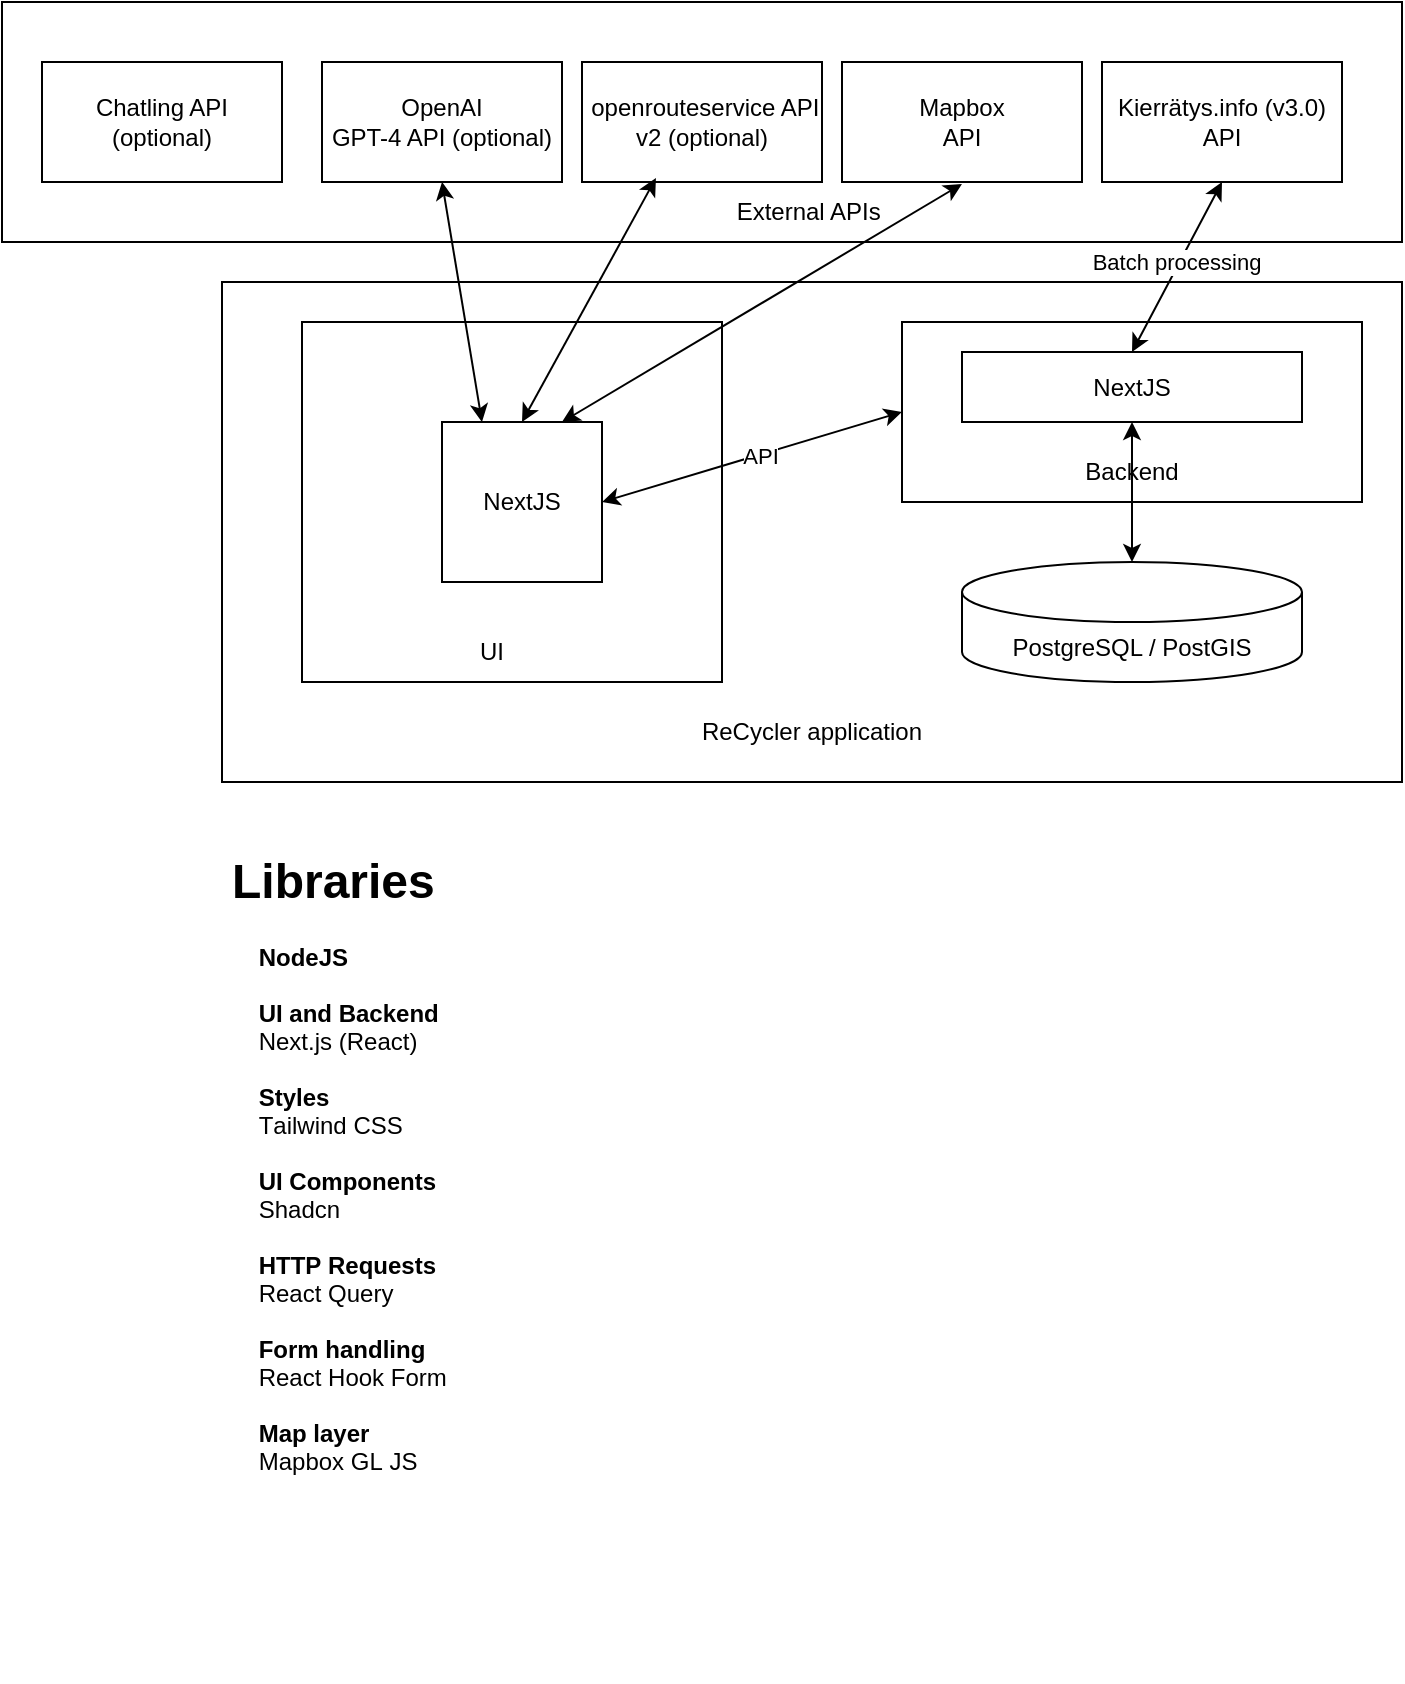 <mxfile version="26.0.16">
  <diagram name="High-level architecture" id="9zcz33UXx225ZlQHVHOC">
    <mxGraphModel dx="1413" dy="994" grid="1" gridSize="10" guides="1" tooltips="1" connect="1" arrows="1" fold="1" page="1" pageScale="1" pageWidth="827" pageHeight="1169" math="0" shadow="0">
      <root>
        <mxCell id="0" />
        <mxCell id="1" parent="0" />
        <mxCell id="fm4_85k55z0bOuFMnIiU-6" value="" style="rounded=0;whiteSpace=wrap;html=1;align=center;" parent="1" vertex="1">
          <mxGeometry x="130" y="260" width="590" height="250" as="geometry" />
        </mxCell>
        <mxCell id="fm4_85k55z0bOuFMnIiU-30" value="" style="rounded=0;whiteSpace=wrap;html=1;" parent="1" vertex="1">
          <mxGeometry x="470" y="280" width="230" height="90" as="geometry" />
        </mxCell>
        <mxCell id="fm4_85k55z0bOuFMnIiU-1" value="" style="rounded=0;whiteSpace=wrap;html=1;align=center;" parent="1" vertex="1">
          <mxGeometry x="20" y="120" width="700" height="120" as="geometry" />
        </mxCell>
        <mxCell id="fm4_85k55z0bOuFMnIiU-2" value="OpenAI&lt;br&gt;GPT-4 API (optional)" style="rounded=0;whiteSpace=wrap;html=1;align=center;" parent="1" vertex="1">
          <mxGeometry x="180" y="150" width="120" height="60" as="geometry" />
        </mxCell>
        <mxCell id="fm4_85k55z0bOuFMnIiU-3" value="&amp;nbsp;openrouteservice API v2 (optional)" style="rounded=0;whiteSpace=wrap;html=1;align=center;" parent="1" vertex="1">
          <mxGeometry x="310" y="150" width="120" height="60" as="geometry" />
        </mxCell>
        <mxCell id="fm4_85k55z0bOuFMnIiU-4" value="Kierrätys.info (v3.0) API" style="rounded=0;whiteSpace=wrap;html=1;align=center;" parent="1" vertex="1">
          <mxGeometry x="570" y="150" width="120" height="60" as="geometry" />
        </mxCell>
        <mxCell id="fm4_85k55z0bOuFMnIiU-5" value="Mapbox&lt;br&gt;API" style="rounded=0;whiteSpace=wrap;html=1;align=center;" parent="1" vertex="1">
          <mxGeometry x="440" y="150" width="120" height="60" as="geometry" />
        </mxCell>
        <mxCell id="fm4_85k55z0bOuFMnIiU-7" value="External APIs&amp;nbsp;" style="text;html=1;strokeColor=none;fillColor=none;align=center;verticalAlign=middle;whiteSpace=wrap;rounded=0;" parent="1" vertex="1">
          <mxGeometry x="340" y="210" width="170" height="30" as="geometry" />
        </mxCell>
        <mxCell id="fm4_85k55z0bOuFMnIiU-8" value="ReCycler application" style="text;html=1;strokeColor=none;fillColor=none;align=center;verticalAlign=middle;whiteSpace=wrap;rounded=0;" parent="1" vertex="1">
          <mxGeometry x="340" y="470" width="170" height="30" as="geometry" />
        </mxCell>
        <mxCell id="fm4_85k55z0bOuFMnIiU-13" value="" style="rounded=0;whiteSpace=wrap;html=1;align=center;" parent="1" vertex="1">
          <mxGeometry x="170" y="280" width="210" height="180" as="geometry" />
        </mxCell>
        <mxCell id="fm4_85k55z0bOuFMnIiU-9" value="PostgreSQL / PostGIS" style="shape=cylinder3;whiteSpace=wrap;html=1;boundedLbl=1;backgroundOutline=1;size=15;align=center;" parent="1" vertex="1">
          <mxGeometry x="500" y="400" width="170" height="60" as="geometry" />
        </mxCell>
        <mxCell id="fm4_85k55z0bOuFMnIiU-11" value="NextJS" style="whiteSpace=wrap;html=1;aspect=fixed;align=center;" parent="1" vertex="1">
          <mxGeometry x="240" y="330" width="80" height="80" as="geometry" />
        </mxCell>
        <mxCell id="fm4_85k55z0bOuFMnIiU-14" value="NextJS" style="rounded=0;whiteSpace=wrap;html=1;align=center;" parent="1" vertex="1">
          <mxGeometry x="500" y="295" width="170" height="35" as="geometry" />
        </mxCell>
        <mxCell id="fm4_85k55z0bOuFMnIiU-16" value="" style="endArrow=classic;startArrow=classic;html=1;rounded=0;entryX=0.5;entryY=1;entryDx=0;entryDy=0;exitX=0.25;exitY=0;exitDx=0;exitDy=0;align=center;" parent="1" source="fm4_85k55z0bOuFMnIiU-11" target="fm4_85k55z0bOuFMnIiU-2" edge="1">
          <mxGeometry width="50" height="50" relative="1" as="geometry">
            <mxPoint x="390" y="420" as="sourcePoint" />
            <mxPoint x="440" y="370" as="targetPoint" />
          </mxGeometry>
        </mxCell>
        <mxCell id="fm4_85k55z0bOuFMnIiU-17" value="" style="endArrow=classic;startArrow=classic;html=1;rounded=0;entryX=0.041;entryY=-0.067;entryDx=0;entryDy=0;exitX=0.5;exitY=0;exitDx=0;exitDy=0;entryPerimeter=0;align=center;" parent="1" source="fm4_85k55z0bOuFMnIiU-11" target="fm4_85k55z0bOuFMnIiU-7" edge="1">
          <mxGeometry width="50" height="50" relative="1" as="geometry">
            <mxPoint x="390" y="420" as="sourcePoint" />
            <mxPoint x="440" y="370" as="targetPoint" />
          </mxGeometry>
        </mxCell>
        <mxCell id="fm4_85k55z0bOuFMnIiU-18" value="" style="endArrow=classic;startArrow=classic;html=1;rounded=0;entryX=0.941;entryY=0.033;entryDx=0;entryDy=0;entryPerimeter=0;exitX=0.75;exitY=0;exitDx=0;exitDy=0;align=center;" parent="1" source="fm4_85k55z0bOuFMnIiU-11" target="fm4_85k55z0bOuFMnIiU-7" edge="1">
          <mxGeometry width="50" height="50" relative="1" as="geometry">
            <mxPoint x="350" y="350" as="sourcePoint" />
            <mxPoint x="440" y="370" as="targetPoint" />
          </mxGeometry>
        </mxCell>
        <mxCell id="fm4_85k55z0bOuFMnIiU-21" value="" style="endArrow=classic;startArrow=classic;html=1;rounded=0;entryX=0.5;entryY=1;entryDx=0;entryDy=0;exitX=0.5;exitY=0;exitDx=0;exitDy=0;align=center;" parent="1" source="fm4_85k55z0bOuFMnIiU-14" target="fm4_85k55z0bOuFMnIiU-4" edge="1">
          <mxGeometry width="50" height="50" relative="1" as="geometry">
            <mxPoint x="400" y="360" as="sourcePoint" />
            <mxPoint x="450" y="310" as="targetPoint" />
          </mxGeometry>
        </mxCell>
        <mxCell id="fm4_85k55z0bOuFMnIiU-34" value="Batch processing" style="edgeLabel;html=1;align=center;verticalAlign=middle;resizable=0;points=[];" parent="fm4_85k55z0bOuFMnIiU-21" vertex="1" connectable="0">
          <mxGeometry x="-0.014" relative="1" as="geometry">
            <mxPoint y="-3" as="offset" />
          </mxGeometry>
        </mxCell>
        <mxCell id="fm4_85k55z0bOuFMnIiU-22" value="" style="endArrow=classic;startArrow=classic;html=1;rounded=0;entryX=0.5;entryY=1;entryDx=0;entryDy=0;exitX=0.5;exitY=0;exitDx=0;exitDy=0;exitPerimeter=0;align=center;" parent="1" source="fm4_85k55z0bOuFMnIiU-9" target="fm4_85k55z0bOuFMnIiU-14" edge="1">
          <mxGeometry width="50" height="50" relative="1" as="geometry">
            <mxPoint x="400" y="350" as="sourcePoint" />
            <mxPoint x="450" y="300" as="targetPoint" />
          </mxGeometry>
        </mxCell>
        <mxCell id="fm4_85k55z0bOuFMnIiU-24" value="UI" style="text;html=1;strokeColor=none;fillColor=none;align=center;verticalAlign=middle;whiteSpace=wrap;rounded=0;" parent="1" vertex="1">
          <mxGeometry x="180" y="430" width="170" height="30" as="geometry" />
        </mxCell>
        <mxCell id="fm4_85k55z0bOuFMnIiU-25" value="" style="endArrow=classic;startArrow=classic;html=1;rounded=0;exitX=1;exitY=0.5;exitDx=0;exitDy=0;entryX=0;entryY=0.5;entryDx=0;entryDy=0;" parent="1" source="fm4_85k55z0bOuFMnIiU-11" target="fm4_85k55z0bOuFMnIiU-30" edge="1">
          <mxGeometry width="50" height="50" relative="1" as="geometry">
            <mxPoint x="400" y="350" as="sourcePoint" />
            <mxPoint x="450" y="300" as="targetPoint" />
          </mxGeometry>
        </mxCell>
        <mxCell id="fm4_85k55z0bOuFMnIiU-33" value="API" style="edgeLabel;html=1;align=center;verticalAlign=middle;resizable=0;points=[];" parent="fm4_85k55z0bOuFMnIiU-25" vertex="1" connectable="0">
          <mxGeometry x="0.054" relative="1" as="geometry">
            <mxPoint as="offset" />
          </mxGeometry>
        </mxCell>
        <mxCell id="fm4_85k55z0bOuFMnIiU-31" value="Backend" style="text;html=1;strokeColor=none;fillColor=none;align=center;verticalAlign=middle;whiteSpace=wrap;rounded=0;" parent="1" vertex="1">
          <mxGeometry x="500" y="340" width="170" height="30" as="geometry" />
        </mxCell>
        <mxCell id="CHO3YG6BR_KFlLe8QAzr-1" value="&lt;h1&gt;Libraries&lt;/h1&gt;&lt;p style=&quot;margin: 0px; font-style: normal; font-variant-caps: normal; font-stretch: normal; line-height: normal; font-size-adjust: none; font-kerning: auto; font-variant-alternates: normal; font-variant-ligatures: normal; font-variant-numeric: normal; font-variant-east-asian: normal; font-variant-position: normal; font-feature-settings: normal; font-optical-sizing: auto; font-variation-settings: normal;&quot;&gt;&lt;span style=&quot;font-kerning: none&quot;&gt;&lt;b&gt;&lt;span style=&quot;&quot;&gt;&amp;nbsp;&amp;nbsp;&amp;nbsp;&amp;nbsp;&lt;/span&gt;NodeJS&lt;/b&gt;&lt;/span&gt;&lt;/p&gt;&lt;p style=&quot;margin: 0px; font-style: normal; font-variant-caps: normal; font-stretch: normal; line-height: normal; font-size-adjust: none; font-kerning: auto; font-variant-alternates: normal; font-variant-ligatures: normal; font-variant-numeric: normal; font-variant-east-asian: normal; font-variant-position: normal; font-feature-settings: normal; font-optical-sizing: auto; font-variation-settings: normal;&quot;&gt;&lt;span style=&quot;font-kerning: none;&quot;&gt;&lt;b&gt;&lt;br&gt;&amp;nbsp; &amp;nbsp; UI and Backend&lt;/b&gt;&lt;/span&gt;&lt;/p&gt;&lt;p style=&quot;margin: 0px; font-style: normal; font-variant-caps: normal; font-stretch: normal; line-height: normal; font-size-adjust: none; font-kerning: auto; font-variant-alternates: normal; font-variant-ligatures: normal; font-variant-numeric: normal; font-variant-east-asian: normal; font-variant-position: normal; font-feature-settings: normal; font-optical-sizing: auto; font-variation-settings: normal;&quot;&gt;&lt;span style=&quot;font-kerning: none;&quot;&gt;&lt;span style=&quot;border-color: var(--border-color);&quot;&gt;&amp;nbsp; &amp;nbsp; &lt;/span&gt;&lt;/span&gt;&lt;span style=&quot;background-color: initial;&quot;&gt;Next.js (React)&lt;/span&gt;&lt;/p&gt;&lt;p style=&quot;margin: 0px; font-style: normal; font-variant-caps: normal; font-stretch: normal; line-height: normal; font-size-adjust: none; font-kerning: auto; font-variant-alternates: normal; font-variant-ligatures: normal; font-variant-numeric: normal; font-variant-east-asian: normal; font-variant-position: normal; font-feature-settings: normal; font-optical-sizing: auto; font-variation-settings: normal; min-height: 14px;&quot;&gt;&lt;span style=&quot;font-kerning: none&quot;&gt;&lt;/span&gt;&lt;br&gt;&lt;/p&gt;&lt;p style=&quot;margin: 0px; font-style: normal; font-variant-caps: normal; font-stretch: normal; line-height: normal; font-size-adjust: none; font-kerning: auto; font-variant-alternates: normal; font-variant-ligatures: normal; font-variant-numeric: normal; font-variant-east-asian: normal; font-variant-position: normal; font-feature-settings: normal; font-optical-sizing: auto; font-variation-settings: normal;&quot;&gt;&lt;span style=&quot;font-kerning: none;&quot;&gt;&lt;b&gt;&lt;span style=&quot;&quot;&gt;&amp;nbsp;&amp;nbsp;&amp;nbsp;&amp;nbsp;&lt;/span&gt;Styles&lt;/b&gt;&lt;/span&gt;&lt;/p&gt;&lt;p style=&quot;margin: 0px; font-style: normal; font-variant-caps: normal; font-stretch: normal; line-height: normal; font-size-adjust: none; font-kerning: auto; font-variant-alternates: normal; font-variant-ligatures: normal; font-variant-numeric: normal; font-variant-east-asian: normal; font-variant-position: normal; font-feature-settings: normal; font-optical-sizing: auto; font-variation-settings: normal;&quot;&gt;&lt;span style=&quot;font-kerning: none&quot;&gt;&lt;span style=&quot;&quot;&gt;&amp;nbsp;&amp;nbsp;&amp;nbsp;&amp;nbsp;&lt;/span&gt;Tailwind CSS&lt;/span&gt;&lt;/p&gt;&lt;p style=&quot;margin: 0px; font-style: normal; font-variant-caps: normal; font-stretch: normal; line-height: normal; font-size-adjust: none; font-kerning: auto; font-variant-alternates: normal; font-variant-ligatures: normal; font-variant-numeric: normal; font-variant-east-asian: normal; font-variant-position: normal; font-feature-settings: normal; font-optical-sizing: auto; font-variation-settings: normal; min-height: 14px;&quot;&gt;&lt;span style=&quot;font-kerning: none&quot;&gt;&lt;/span&gt;&lt;br&gt;&lt;/p&gt;&lt;p style=&quot;margin: 0px; font-style: normal; font-variant-caps: normal; font-stretch: normal; line-height: normal; font-size-adjust: none; font-kerning: auto; font-variant-alternates: normal; font-variant-ligatures: normal; font-variant-numeric: normal; font-variant-east-asian: normal; font-variant-position: normal; font-feature-settings: normal; font-optical-sizing: auto; font-variation-settings: normal;&quot;&gt;&lt;span style=&quot;font-kerning: none;&quot;&gt;&lt;b&gt;&lt;span style=&quot;&quot;&gt;&amp;nbsp;&amp;nbsp;&amp;nbsp;&amp;nbsp;&lt;/span&gt;UI Components&lt;/b&gt;&lt;/span&gt;&lt;/p&gt;&lt;p style=&quot;margin: 0px; font-style: normal; font-variant-caps: normal; font-stretch: normal; line-height: normal; font-size-adjust: none; font-kerning: auto; font-variant-alternates: normal; font-variant-ligatures: normal; font-variant-numeric: normal; font-variant-east-asian: normal; font-variant-position: normal; font-feature-settings: normal; font-optical-sizing: auto; font-variation-settings: normal;&quot;&gt;&lt;span style=&quot;font-kerning: none;&quot;&gt;&lt;span style=&quot;&quot;&gt;&amp;nbsp;&amp;nbsp;&amp;nbsp;&amp;nbsp;&lt;/span&gt;Shadcn&lt;/span&gt;&lt;/p&gt;&lt;p style=&quot;margin: 0px; font-style: normal; font-variant-caps: normal; font-stretch: normal; line-height: normal; font-size-adjust: none; font-kerning: auto; font-variant-alternates: normal; font-variant-ligatures: normal; font-variant-numeric: normal; font-variant-east-asian: normal; font-variant-position: normal; font-feature-settings: normal; font-optical-sizing: auto; font-variation-settings: normal; min-height: 14px;&quot;&gt;&lt;span style=&quot;font-kerning: none&quot;&gt;&lt;/span&gt;&lt;br&gt;&lt;/p&gt;&lt;p style=&quot;margin: 0px; font-style: normal; font-variant-caps: normal; font-stretch: normal; line-height: normal; font-size-adjust: none; font-kerning: auto; font-variant-alternates: normal; font-variant-ligatures: normal; font-variant-numeric: normal; font-variant-east-asian: normal; font-variant-position: normal; font-feature-settings: normal; font-optical-sizing: auto; font-variation-settings: normal;&quot;&gt;&lt;span style=&quot;font-kerning: none;&quot;&gt;&lt;b&gt;&lt;span style=&quot;&quot;&gt;&amp;nbsp;&amp;nbsp;&amp;nbsp;&amp;nbsp;&lt;/span&gt;HTTP Requests&lt;/b&gt;&lt;/span&gt;&lt;/p&gt;&lt;p style=&quot;margin: 0px; font-style: normal; font-variant-caps: normal; font-stretch: normal; line-height: normal; font-size-adjust: none; font-kerning: auto; font-variant-alternates: normal; font-variant-ligatures: normal; font-variant-numeric: normal; font-variant-east-asian: normal; font-variant-position: normal; font-feature-settings: normal; font-optical-sizing: auto; font-variation-settings: normal;&quot;&gt;&lt;span style=&quot;font-kerning: none;&quot;&gt;&lt;span style=&quot;&quot;&gt;&amp;nbsp;&amp;nbsp;&amp;nbsp;&amp;nbsp;&lt;/span&gt;React Query&lt;br&gt;&lt;/span&gt;&lt;/p&gt;&lt;p style=&quot;margin: 0px; font-style: normal; font-variant-caps: normal; font-stretch: normal; line-height: normal; font-size-adjust: none; font-kerning: auto; font-variant-alternates: normal; font-variant-ligatures: normal; font-variant-numeric: normal; font-variant-east-asian: normal; font-variant-position: normal; font-feature-settings: normal; font-optical-sizing: auto; font-variation-settings: normal;&quot;&gt;&lt;span style=&quot;font-kerning: none;&quot;&gt;&lt;br&gt;&lt;/span&gt;&lt;/p&gt;&lt;p style=&quot;margin: 0px; font-style: normal; font-variant-caps: normal; font-stretch: normal; line-height: normal; font-size-adjust: none; font-kerning: auto; font-variant-alternates: normal; font-variant-ligatures: normal; font-variant-numeric: normal; font-variant-east-asian: normal; font-variant-position: normal; font-feature-settings: normal; font-optical-sizing: auto; font-variation-settings: normal;&quot;&gt;&lt;span style=&quot;font-kerning: none;&quot;&gt;&lt;b&gt;&amp;nbsp; &amp;nbsp; Form handling&lt;/b&gt;&lt;/span&gt;&lt;/p&gt;&lt;p style=&quot;margin: 0px; font-style: normal; font-variant-caps: normal; font-stretch: normal; line-height: normal; font-size-adjust: none; font-kerning: auto; font-variant-alternates: normal; font-variant-ligatures: normal; font-variant-numeric: normal; font-variant-east-asian: normal; font-variant-position: normal; font-feature-settings: normal; font-optical-sizing: auto; font-variation-settings: normal;&quot;&gt;&lt;span style=&quot;font-kerning: none&quot;&gt;&lt;span style=&quot;&quot;&gt;&amp;nbsp;&amp;nbsp;&amp;nbsp;&amp;nbsp;&lt;/span&gt;&lt;/span&gt;React Hook Form&lt;br&gt;&lt;br&gt;&lt;/p&gt;&lt;p style=&quot;border-color: var(--border-color); font-variant-numeric: normal; font-variant-east-asian: normal; font-variant-alternates: normal; font-kerning: auto; font-optical-sizing: auto; font-feature-settings: normal; font-variation-settings: normal; font-variant-position: normal; font-stretch: normal; line-height: normal; margin: 0px;&quot;&gt;&lt;span style=&quot;border-color: var(--border-color); font-kerning: none;&quot;&gt;&lt;b style=&quot;border-color: var(--border-color);&quot;&gt;&amp;nbsp; &amp;nbsp; Map layer&lt;/b&gt;&lt;/span&gt;&lt;/p&gt;&lt;p style=&quot;margin: 0px; font-stretch: normal; line-height: normal; font-kerning: auto; font-variant-alternates: normal; font-variant-numeric: normal; font-variant-east-asian: normal; font-variant-position: normal; font-feature-settings: normal; font-optical-sizing: auto; font-variation-settings: normal;&quot;&gt;&lt;span style=&quot;font-kerning: none;&quot;&gt;&lt;/span&gt;&lt;/p&gt;&lt;p style=&quot;border-color: var(--border-color); font-variant-numeric: normal; font-variant-east-asian: normal; font-variant-alternates: normal; font-kerning: auto; font-optical-sizing: auto; font-feature-settings: normal; font-variation-settings: normal; font-variant-position: normal; font-stretch: normal; line-height: normal; margin: 0px;&quot;&gt;&lt;span style=&quot;border-color: var(--border-color); font-kerning: none;&quot;&gt;&lt;span style=&quot;border-color: var(--border-color);&quot;&gt;&amp;nbsp;&amp;nbsp;&amp;nbsp;&amp;nbsp;&lt;/span&gt;Mapbox GL JS&lt;/span&gt;&lt;/p&gt;" style="text;html=1;strokeColor=none;fillColor=none;spacing=5;spacingTop=-20;whiteSpace=wrap;overflow=hidden;rounded=0;" parent="1" vertex="1">
          <mxGeometry x="130" y="540" width="590" height="420" as="geometry" />
        </mxCell>
        <mxCell id="u8vdAGhLwnuVZ1UuuaY9-1" value="Chatling API (optional)" style="rounded=0;whiteSpace=wrap;html=1;align=center;" vertex="1" parent="1">
          <mxGeometry x="40" y="150" width="120" height="60" as="geometry" />
        </mxCell>
      </root>
    </mxGraphModel>
  </diagram>
</mxfile>
